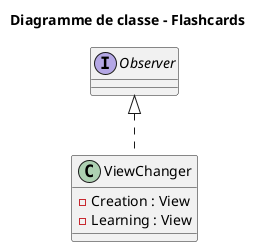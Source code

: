 @startuml
title Diagramme de classe - Flashcards

class ViewChanger{
    - Creation : View
    - Learning : View
}

interface Observer{

}

Observer <|.. ViewChanger

@enduml